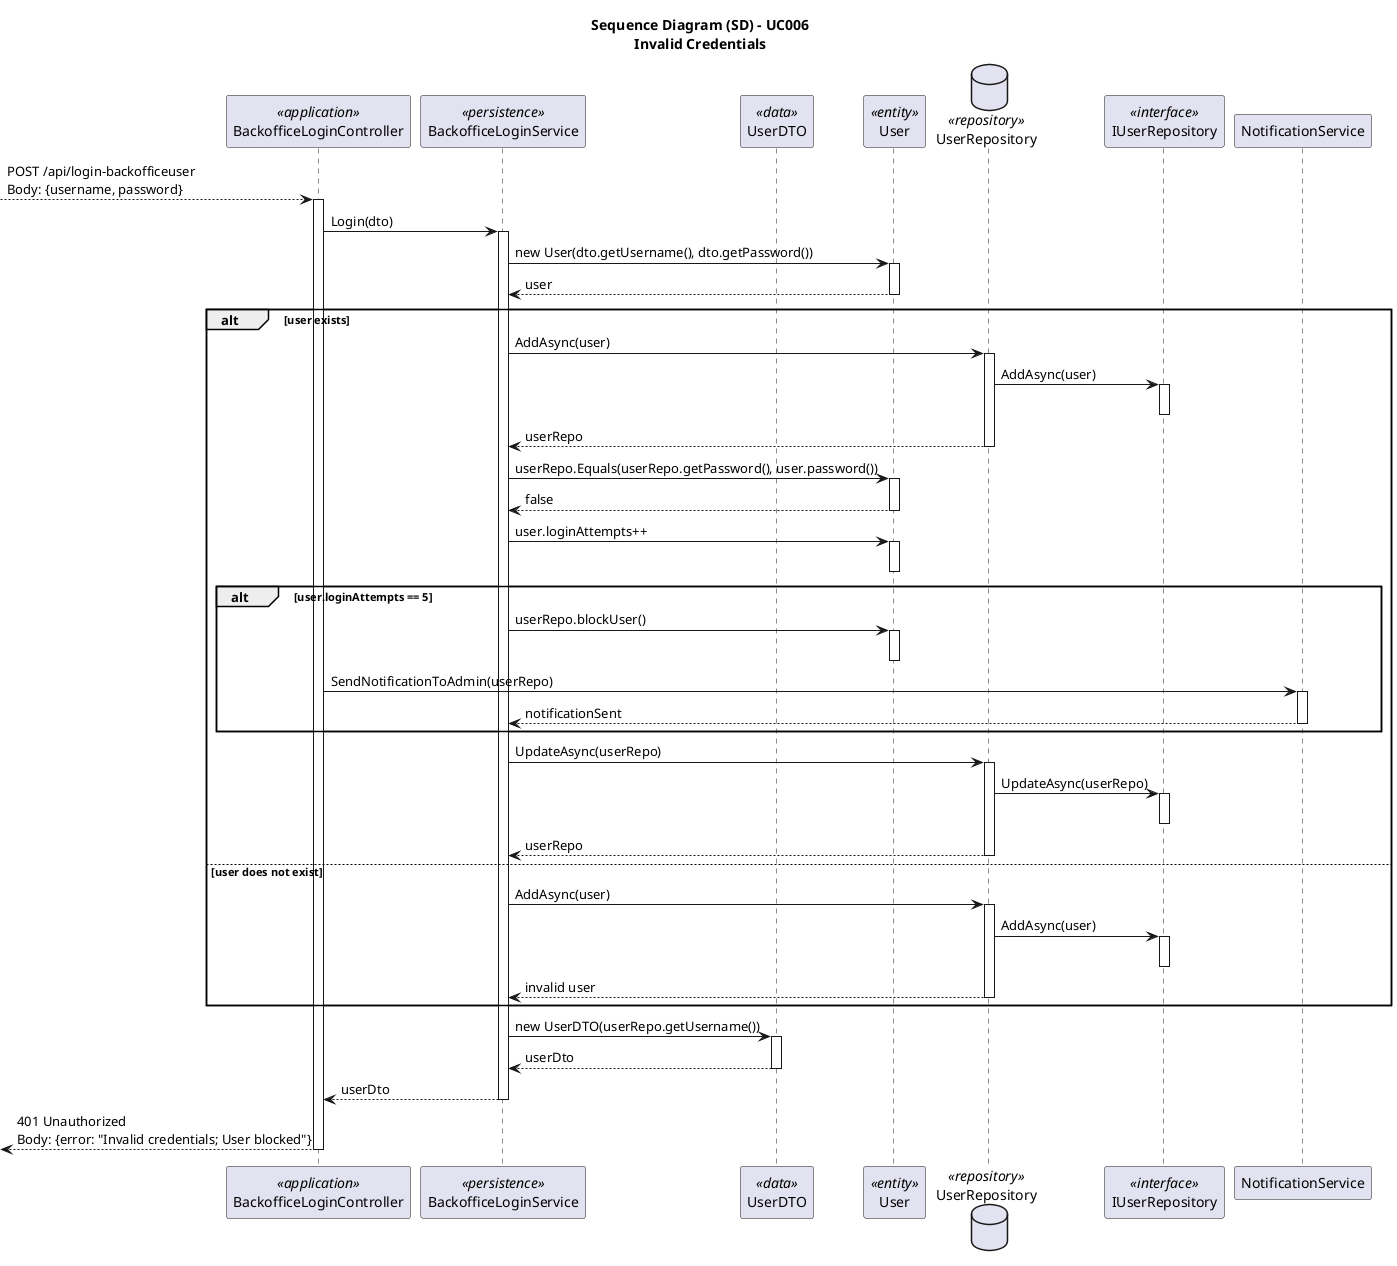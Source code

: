 @startuml "uc006-sequence-diagram_credentials-invalid"
skinparam packageStyle rectangle
skinparam shadowing false
skinparam linetype polyline

skinparam classAttributeIconSize 0

title Sequence Diagram (SD) - UC006\nInvalid Credentials

participant BackofficeLoginController as Controller <<application>>
participant BackofficeLoginService as Service <<persistence>>
participant UserDTO as DTO <<data>>
participant User as Domain <<entity>>
database UserRepository as UserRepository <<repository>>
participant IUserRepository as IUserRepository <<interface>>


--> Controller : POST /api/login-backofficeuser\nBody: {username, password}
activate Controller

    Controller -> Service: Login(dto)
    activate Service

        Service -> Domain: new User(dto.getUsername(), dto.getPassword())
        activate Domain
            
            Domain --> Service: user
            deactivate Domain

        alt user exists
        Service -> UserRepository: AddAsync(user)
        activate UserRepository

            UserRepository -> IUserRepository: AddAsync(user)
            activate IUserRepository            
                deactivate IUserRepository
            
            UserRepository --> Service: userRepo
            deactivate UserRepository

        Service -> Domain: userRepo.Equals(userRepo.getPassword(), user.password())
        activate Domain
            Domain --> Service: false
            deactivate Domain


            Service -> Domain: user.loginAttempts++
            activate Domain
                deactivate Domain

            alt user.loginAttempts == 5
                Service -> Domain: userRepo.blockUser()
                activate Domain
                    deactivate Domain

                Controller -> NotificationService: SendNotificationToAdmin(userRepo)
                activate NotificationService
                    NotificationService --> Service: notificationSent
                    deactivate NotificationService
            end

            Service -> UserRepository: UpdateAsync(userRepo)
            activate UserRepository
                UserRepository -> IUserRepository: UpdateAsync(userRepo)
                activate IUserRepository
                    deactivate IUserRepository
                UserRepository --> Service: userRepo
                deactivate UserRepository

        else user does not exist
        Service -> UserRepository: AddAsync(user)
        activate UserRepository

            UserRepository -> IUserRepository: AddAsync(user)
            activate IUserRepository            
                deactivate IUserRepository
            
            UserRepository --> Service: invalid user
            deactivate UserRepository
        end

        Service -> DTO: new UserDTO(userRepo.getUsername())
        activate DTO
            DTO --> Service: userDto
            deactivate DTO

        Service --> Controller: userDto
        deactivate Service

    <-- Controller : 401 Unauthorized\nBody: {error: "Invalid credentials; User blocked"}
    deactivate Controller        
@enduml
